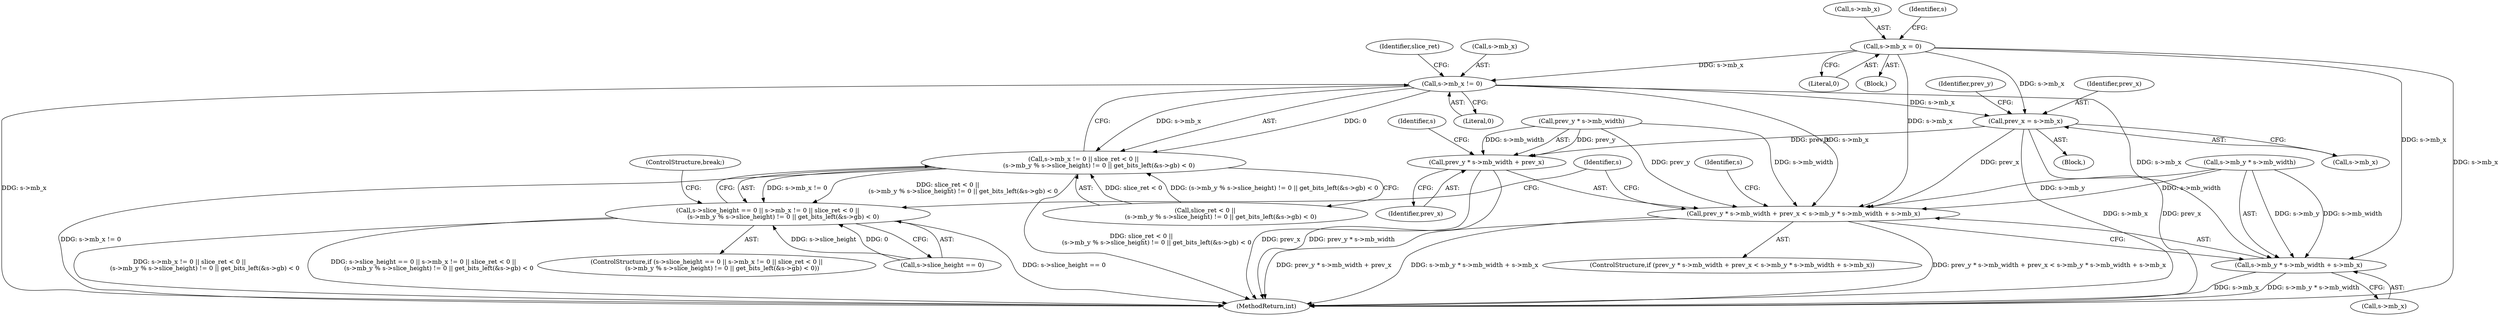 digraph "0_FFmpeg_bd27a9364ca274ca97f1df6d984e88a0700fb235_0@pointer" {
"1001044" [label="(Call,s->mb_x != 0)"];
"1001008" [label="(Call,s->mb_x = 0)"];
"1001043" [label="(Call,s->mb_x != 0 || slice_ret < 0 ||\n                (s->mb_y % s->slice_height) != 0 || get_bits_left(&s->gb) < 0)"];
"1001037" [label="(Call,s->slice_height == 0 || s->mb_x != 0 || slice_ret < 0 ||\n                (s->mb_y % s->slice_height) != 0 || get_bits_left(&s->gb) < 0)"];
"1001074" [label="(Call,prev_x = s->mb_x)"];
"1001092" [label="(Call,prev_y * s->mb_width + prev_x < s->mb_y * s->mb_width + s->mb_x)"];
"1001093" [label="(Call,prev_y * s->mb_width + prev_x)"];
"1001100" [label="(Call,s->mb_y * s->mb_width + s->mb_x)"];
"1001037" [label="(Call,s->slice_height == 0 || s->mb_x != 0 || slice_ret < 0 ||\n                (s->mb_y % s->slice_height) != 0 || get_bits_left(&s->gb) < 0)"];
"1001091" [label="(ControlStructure,if (prev_y * s->mb_width + prev_x < s->mb_y * s->mb_width + s->mb_x))"];
"1001122" [label="(Identifier,s)"];
"1001103" [label="(Identifier,s)"];
"1001008" [label="(Call,s->mb_x = 0)"];
"1001009" [label="(Call,s->mb_x)"];
"1001036" [label="(ControlStructure,if (s->slice_height == 0 || s->mb_x != 0 || slice_ret < 0 ||\n                (s->mb_y % s->slice_height) != 0 || get_bits_left(&s->gb) < 0))"];
"1001081" [label="(Identifier,prev_y)"];
"1001093" [label="(Call,prev_y * s->mb_width + prev_x)"];
"1001043" [label="(Call,s->mb_x != 0 || slice_ret < 0 ||\n                (s->mb_y % s->slice_height) != 0 || get_bits_left(&s->gb) < 0)"];
"1001100" [label="(Call,s->mb_y * s->mb_width + s->mb_x)"];
"1001114" [label="(Identifier,s)"];
"1001099" [label="(Identifier,prev_x)"];
"1001101" [label="(Call,s->mb_y * s->mb_width)"];
"1001072" [label="(Block,)"];
"1001051" [label="(Identifier,slice_ret)"];
"1001474" [label="(MethodReturn,int)"];
"1001045" [label="(Call,s->mb_x)"];
"1001038" [label="(Call,s->slice_height == 0)"];
"1001108" [label="(Call,s->mb_x)"];
"1001049" [label="(Call,slice_ret < 0 ||\n                (s->mb_y % s->slice_height) != 0 || get_bits_left(&s->gb) < 0)"];
"1001074" [label="(Call,prev_x = s->mb_x)"];
"1001070" [label="(ControlStructure,break;)"];
"1001048" [label="(Literal,0)"];
"1001092" [label="(Call,prev_y * s->mb_width + prev_x < s->mb_y * s->mb_width + s->mb_x)"];
"1001076" [label="(Call,s->mb_x)"];
"1001075" [label="(Identifier,prev_x)"];
"1001044" [label="(Call,s->mb_x != 0)"];
"1001094" [label="(Call,prev_y * s->mb_width)"];
"1001012" [label="(Literal,0)"];
"1000115" [label="(Block,)"];
"1001015" [label="(Identifier,s)"];
"1001044" -> "1001043"  [label="AST: "];
"1001044" -> "1001048"  [label="CFG: "];
"1001045" -> "1001044"  [label="AST: "];
"1001048" -> "1001044"  [label="AST: "];
"1001051" -> "1001044"  [label="CFG: "];
"1001043" -> "1001044"  [label="CFG: "];
"1001044" -> "1001474"  [label="DDG: s->mb_x"];
"1001044" -> "1001043"  [label="DDG: s->mb_x"];
"1001044" -> "1001043"  [label="DDG: 0"];
"1001008" -> "1001044"  [label="DDG: s->mb_x"];
"1001044" -> "1001074"  [label="DDG: s->mb_x"];
"1001044" -> "1001092"  [label="DDG: s->mb_x"];
"1001044" -> "1001100"  [label="DDG: s->mb_x"];
"1001008" -> "1000115"  [label="AST: "];
"1001008" -> "1001012"  [label="CFG: "];
"1001009" -> "1001008"  [label="AST: "];
"1001012" -> "1001008"  [label="AST: "];
"1001015" -> "1001008"  [label="CFG: "];
"1001008" -> "1001474"  [label="DDG: s->mb_x"];
"1001008" -> "1001074"  [label="DDG: s->mb_x"];
"1001008" -> "1001092"  [label="DDG: s->mb_x"];
"1001008" -> "1001100"  [label="DDG: s->mb_x"];
"1001043" -> "1001037"  [label="AST: "];
"1001043" -> "1001049"  [label="CFG: "];
"1001049" -> "1001043"  [label="AST: "];
"1001037" -> "1001043"  [label="CFG: "];
"1001043" -> "1001474"  [label="DDG: slice_ret < 0 ||\n                (s->mb_y % s->slice_height) != 0 || get_bits_left(&s->gb) < 0"];
"1001043" -> "1001474"  [label="DDG: s->mb_x != 0"];
"1001043" -> "1001037"  [label="DDG: s->mb_x != 0"];
"1001043" -> "1001037"  [label="DDG: slice_ret < 0 ||\n                (s->mb_y % s->slice_height) != 0 || get_bits_left(&s->gb) < 0"];
"1001049" -> "1001043"  [label="DDG: slice_ret < 0"];
"1001049" -> "1001043"  [label="DDG: (s->mb_y % s->slice_height) != 0 || get_bits_left(&s->gb) < 0"];
"1001037" -> "1001036"  [label="AST: "];
"1001037" -> "1001038"  [label="CFG: "];
"1001038" -> "1001037"  [label="AST: "];
"1001070" -> "1001037"  [label="CFG: "];
"1001122" -> "1001037"  [label="CFG: "];
"1001037" -> "1001474"  [label="DDG: s->slice_height == 0"];
"1001037" -> "1001474"  [label="DDG: s->mb_x != 0 || slice_ret < 0 ||\n                (s->mb_y % s->slice_height) != 0 || get_bits_left(&s->gb) < 0"];
"1001037" -> "1001474"  [label="DDG: s->slice_height == 0 || s->mb_x != 0 || slice_ret < 0 ||\n                (s->mb_y % s->slice_height) != 0 || get_bits_left(&s->gb) < 0"];
"1001038" -> "1001037"  [label="DDG: s->slice_height"];
"1001038" -> "1001037"  [label="DDG: 0"];
"1001074" -> "1001072"  [label="AST: "];
"1001074" -> "1001076"  [label="CFG: "];
"1001075" -> "1001074"  [label="AST: "];
"1001076" -> "1001074"  [label="AST: "];
"1001081" -> "1001074"  [label="CFG: "];
"1001074" -> "1001474"  [label="DDG: prev_x"];
"1001074" -> "1001474"  [label="DDG: s->mb_x"];
"1001074" -> "1001092"  [label="DDG: prev_x"];
"1001074" -> "1001093"  [label="DDG: prev_x"];
"1001092" -> "1001091"  [label="AST: "];
"1001092" -> "1001100"  [label="CFG: "];
"1001093" -> "1001092"  [label="AST: "];
"1001100" -> "1001092"  [label="AST: "];
"1001114" -> "1001092"  [label="CFG: "];
"1001122" -> "1001092"  [label="CFG: "];
"1001092" -> "1001474"  [label="DDG: s->mb_y * s->mb_width + s->mb_x"];
"1001092" -> "1001474"  [label="DDG: prev_y * s->mb_width + prev_x < s->mb_y * s->mb_width + s->mb_x"];
"1001092" -> "1001474"  [label="DDG: prev_y * s->mb_width + prev_x"];
"1001094" -> "1001092"  [label="DDG: prev_y"];
"1001094" -> "1001092"  [label="DDG: s->mb_width"];
"1001101" -> "1001092"  [label="DDG: s->mb_y"];
"1001101" -> "1001092"  [label="DDG: s->mb_width"];
"1001093" -> "1001099"  [label="CFG: "];
"1001094" -> "1001093"  [label="AST: "];
"1001099" -> "1001093"  [label="AST: "];
"1001103" -> "1001093"  [label="CFG: "];
"1001093" -> "1001474"  [label="DDG: prev_x"];
"1001093" -> "1001474"  [label="DDG: prev_y * s->mb_width"];
"1001094" -> "1001093"  [label="DDG: prev_y"];
"1001094" -> "1001093"  [label="DDG: s->mb_width"];
"1001100" -> "1001108"  [label="CFG: "];
"1001101" -> "1001100"  [label="AST: "];
"1001108" -> "1001100"  [label="AST: "];
"1001100" -> "1001474"  [label="DDG: s->mb_x"];
"1001100" -> "1001474"  [label="DDG: s->mb_y * s->mb_width"];
"1001101" -> "1001100"  [label="DDG: s->mb_y"];
"1001101" -> "1001100"  [label="DDG: s->mb_width"];
}
